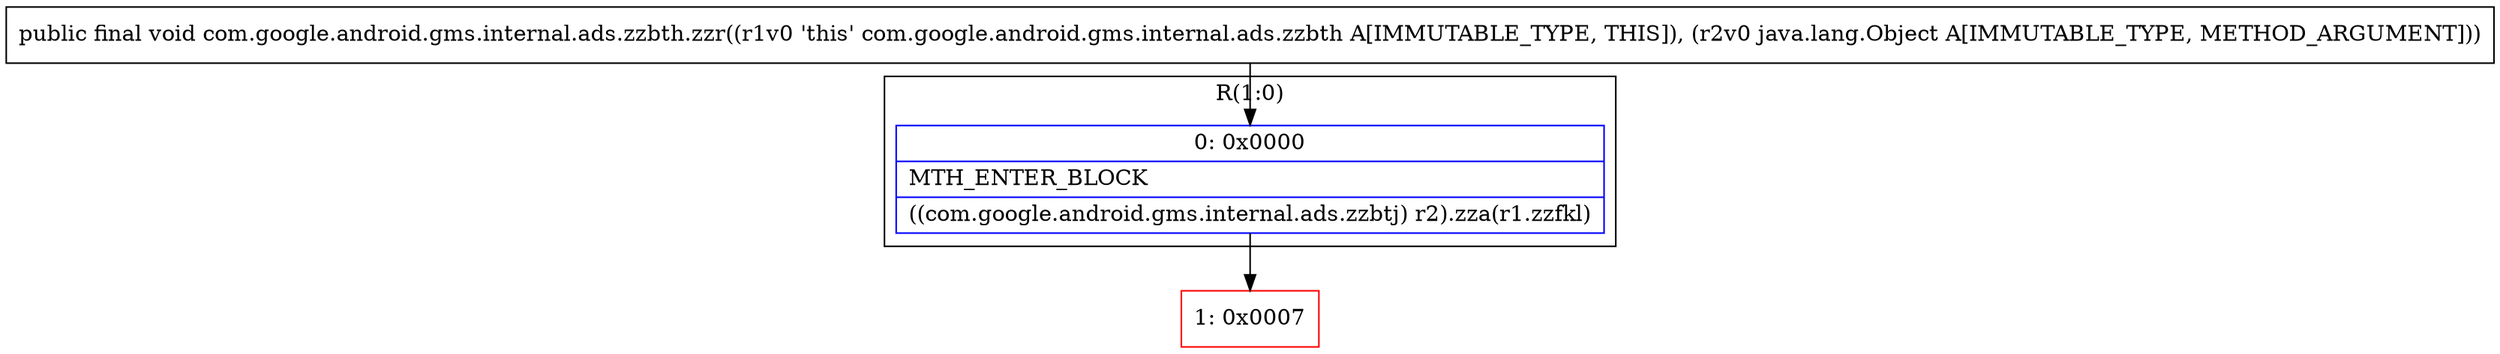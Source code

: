 digraph "CFG forcom.google.android.gms.internal.ads.zzbth.zzr(Ljava\/lang\/Object;)V" {
subgraph cluster_Region_2015226436 {
label = "R(1:0)";
node [shape=record,color=blue];
Node_0 [shape=record,label="{0\:\ 0x0000|MTH_ENTER_BLOCK\l|((com.google.android.gms.internal.ads.zzbtj) r2).zza(r1.zzfkl)\l}"];
}
Node_1 [shape=record,color=red,label="{1\:\ 0x0007}"];
MethodNode[shape=record,label="{public final void com.google.android.gms.internal.ads.zzbth.zzr((r1v0 'this' com.google.android.gms.internal.ads.zzbth A[IMMUTABLE_TYPE, THIS]), (r2v0 java.lang.Object A[IMMUTABLE_TYPE, METHOD_ARGUMENT])) }"];
MethodNode -> Node_0;
Node_0 -> Node_1;
}

